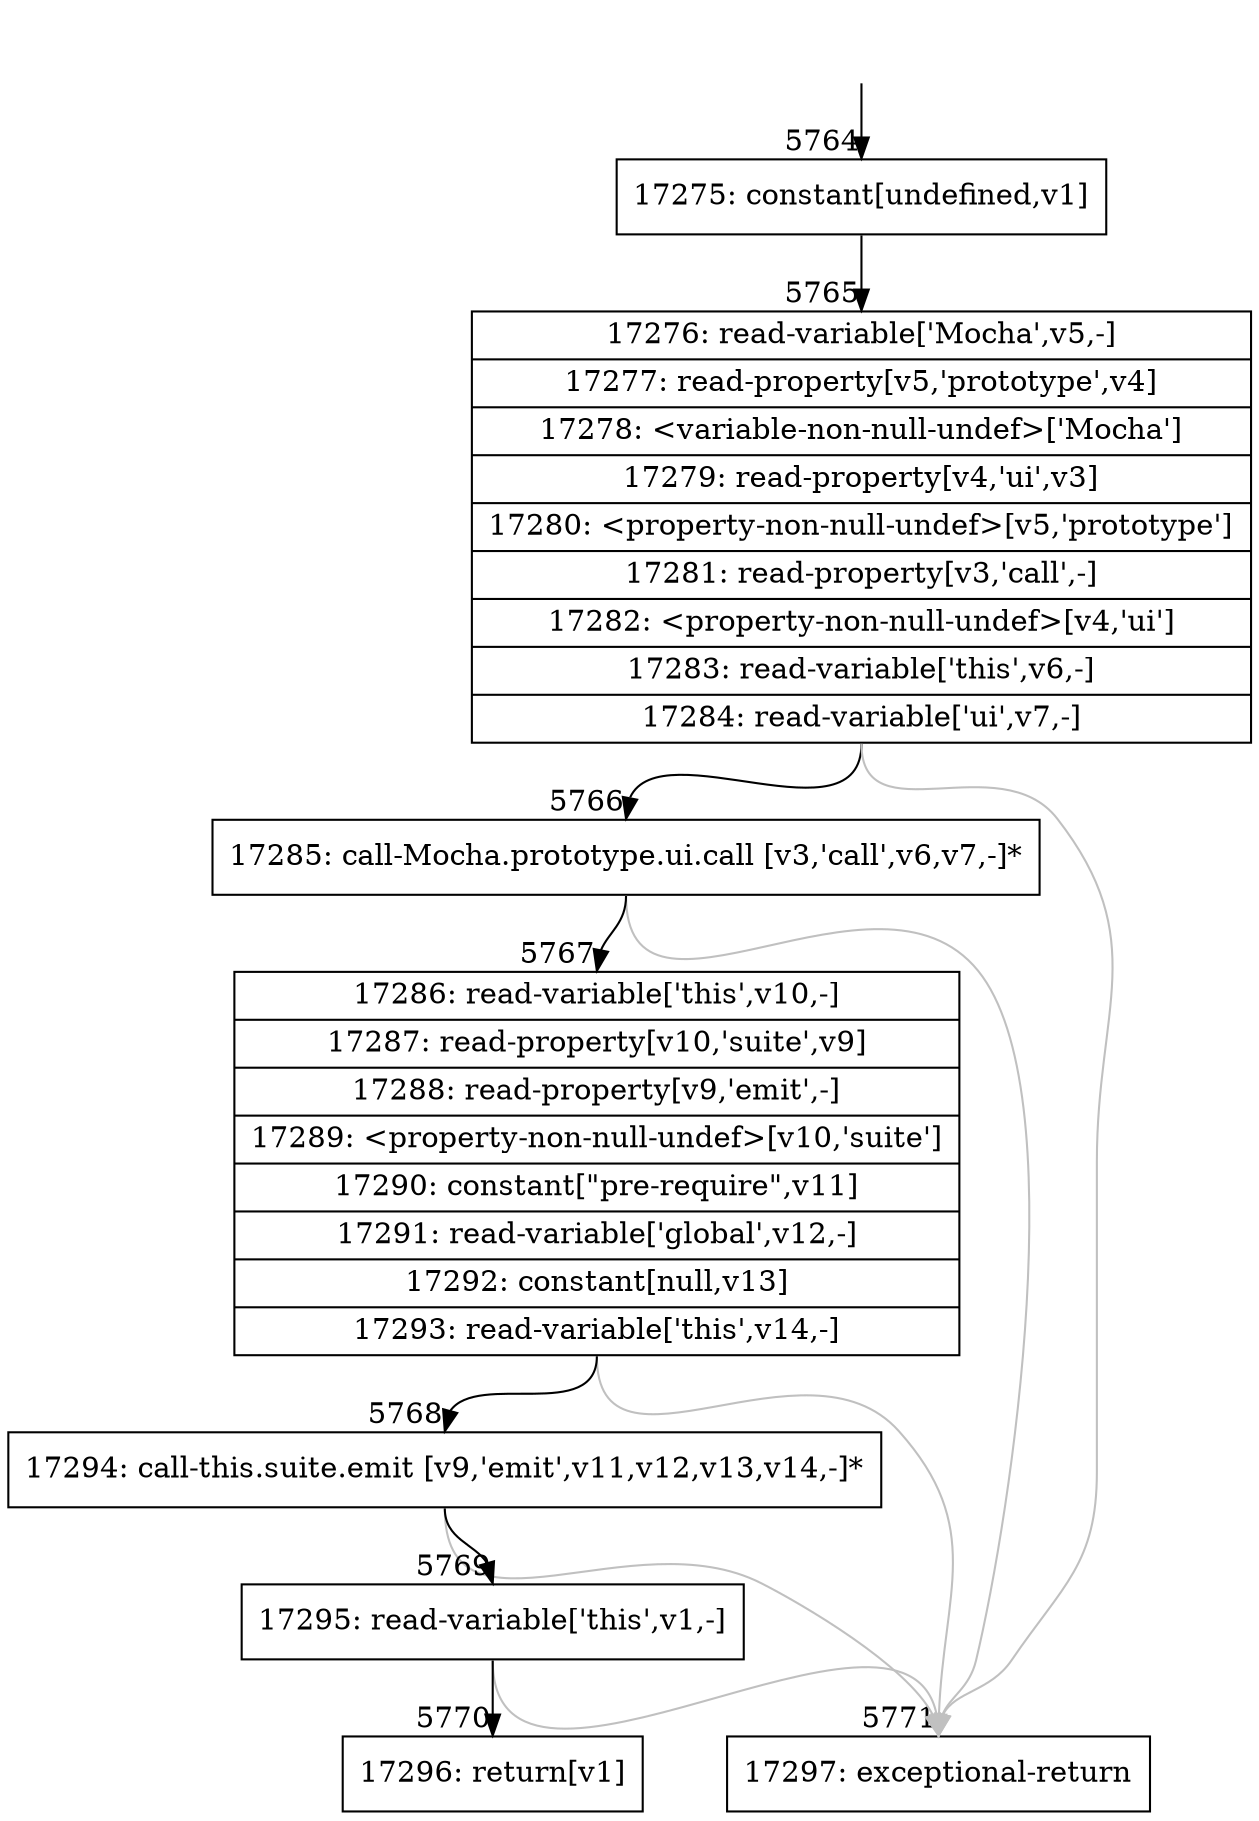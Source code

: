 digraph {
rankdir="TD"
BB_entry493[shape=none,label=""];
BB_entry493 -> BB5764 [tailport=s, headport=n, headlabel="    5764"]
BB5764 [shape=record label="{17275: constant[undefined,v1]}" ] 
BB5764 -> BB5765 [tailport=s, headport=n, headlabel="      5765"]
BB5765 [shape=record label="{17276: read-variable['Mocha',v5,-]|17277: read-property[v5,'prototype',v4]|17278: \<variable-non-null-undef\>['Mocha']|17279: read-property[v4,'ui',v3]|17280: \<property-non-null-undef\>[v5,'prototype']|17281: read-property[v3,'call',-]|17282: \<property-non-null-undef\>[v4,'ui']|17283: read-variable['this',v6,-]|17284: read-variable['ui',v7,-]}" ] 
BB5765 -> BB5766 [tailport=s, headport=n, headlabel="      5766"]
BB5765 -> BB5771 [tailport=s, headport=n, color=gray, headlabel="      5771"]
BB5766 [shape=record label="{17285: call-Mocha.prototype.ui.call [v3,'call',v6,v7,-]*}" ] 
BB5766 -> BB5767 [tailport=s, headport=n, headlabel="      5767"]
BB5766 -> BB5771 [tailport=s, headport=n, color=gray]
BB5767 [shape=record label="{17286: read-variable['this',v10,-]|17287: read-property[v10,'suite',v9]|17288: read-property[v9,'emit',-]|17289: \<property-non-null-undef\>[v10,'suite']|17290: constant[\"pre-require\",v11]|17291: read-variable['global',v12,-]|17292: constant[null,v13]|17293: read-variable['this',v14,-]}" ] 
BB5767 -> BB5768 [tailport=s, headport=n, headlabel="      5768"]
BB5767 -> BB5771 [tailport=s, headport=n, color=gray]
BB5768 [shape=record label="{17294: call-this.suite.emit [v9,'emit',v11,v12,v13,v14,-]*}" ] 
BB5768 -> BB5769 [tailport=s, headport=n, headlabel="      5769"]
BB5768 -> BB5771 [tailport=s, headport=n, color=gray]
BB5769 [shape=record label="{17295: read-variable['this',v1,-]}" ] 
BB5769 -> BB5770 [tailport=s, headport=n, headlabel="      5770"]
BB5769 -> BB5771 [tailport=s, headport=n, color=gray]
BB5770 [shape=record label="{17296: return[v1]}" ] 
BB5771 [shape=record label="{17297: exceptional-return}" ] 
//#$~ 6523
}
